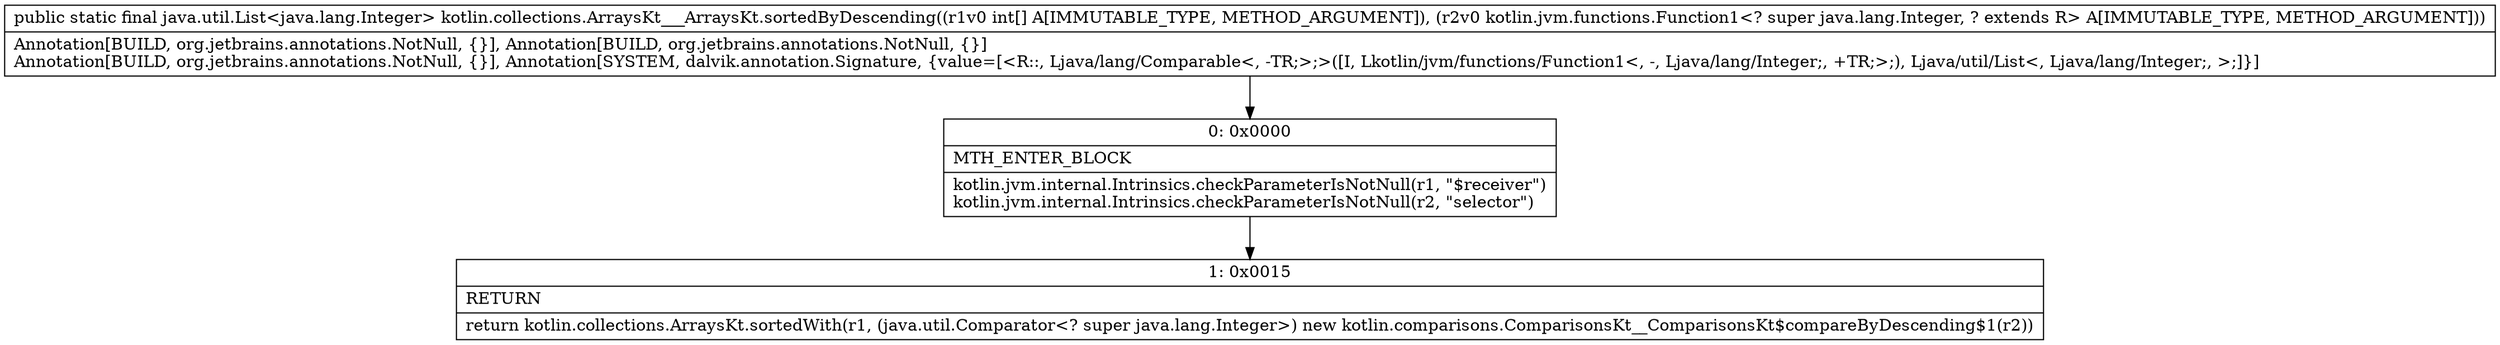 digraph "CFG forkotlin.collections.ArraysKt___ArraysKt.sortedByDescending([ILkotlin\/jvm\/functions\/Function1;)Ljava\/util\/List;" {
Node_0 [shape=record,label="{0\:\ 0x0000|MTH_ENTER_BLOCK\l|kotlin.jvm.internal.Intrinsics.checkParameterIsNotNull(r1, \"$receiver\")\lkotlin.jvm.internal.Intrinsics.checkParameterIsNotNull(r2, \"selector\")\l}"];
Node_1 [shape=record,label="{1\:\ 0x0015|RETURN\l|return kotlin.collections.ArraysKt.sortedWith(r1, (java.util.Comparator\<? super java.lang.Integer\>) new kotlin.comparisons.ComparisonsKt__ComparisonsKt$compareByDescending$1(r2))\l}"];
MethodNode[shape=record,label="{public static final java.util.List\<java.lang.Integer\> kotlin.collections.ArraysKt___ArraysKt.sortedByDescending((r1v0 int[] A[IMMUTABLE_TYPE, METHOD_ARGUMENT]), (r2v0 kotlin.jvm.functions.Function1\<? super java.lang.Integer, ? extends R\> A[IMMUTABLE_TYPE, METHOD_ARGUMENT]))  | Annotation[BUILD, org.jetbrains.annotations.NotNull, \{\}], Annotation[BUILD, org.jetbrains.annotations.NotNull, \{\}]\lAnnotation[BUILD, org.jetbrains.annotations.NotNull, \{\}], Annotation[SYSTEM, dalvik.annotation.Signature, \{value=[\<R::, Ljava\/lang\/Comparable\<, \-TR;\>;\>([I, Lkotlin\/jvm\/functions\/Function1\<, \-, Ljava\/lang\/Integer;, +TR;\>;), Ljava\/util\/List\<, Ljava\/lang\/Integer;, \>;]\}]\l}"];
MethodNode -> Node_0;
Node_0 -> Node_1;
}

